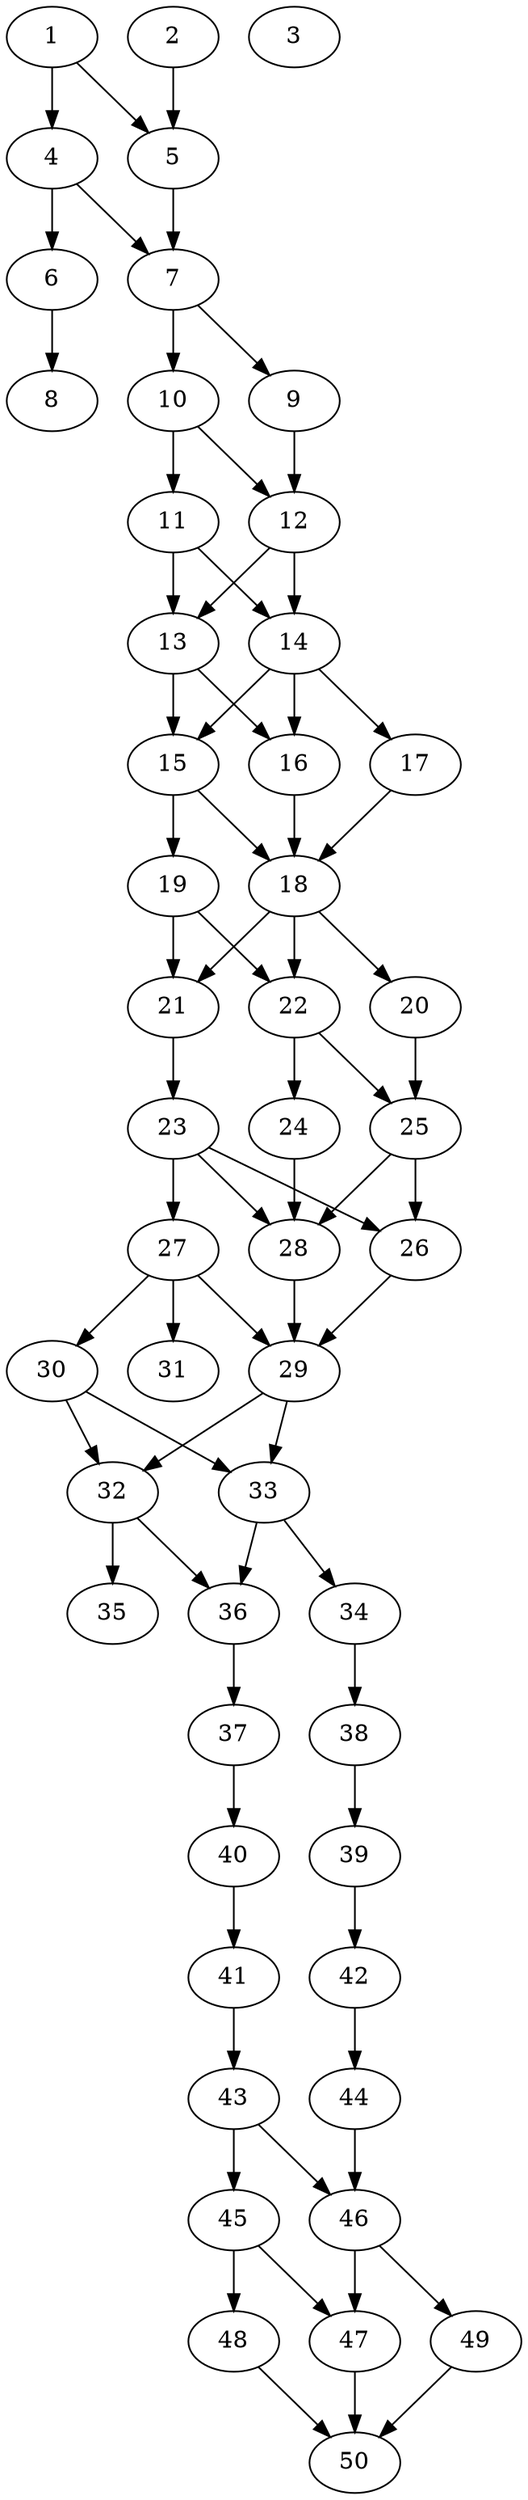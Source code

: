// DAG automatically generated by daggen at Thu Oct  3 14:07:57 2019
// ./daggen --dot -n 50 --ccr 0.3 --fat 0.3 --regular 0.7 --density 0.7 --mindata 5242880 --maxdata 52428800 
digraph G {
  1 [size="60456960", alpha="0.02", expect_size="18137088"] 
  1 -> 4 [size ="18137088"]
  1 -> 5 [size ="18137088"]
  2 [size="57596587", alpha="0.08", expect_size="17278976"] 
  2 -> 5 [size ="17278976"]
  3 [size="42939733", alpha="0.05", expect_size="12881920"] 
  4 [size="57186987", alpha="0.06", expect_size="17156096"] 
  4 -> 6 [size ="17156096"]
  4 -> 7 [size ="17156096"]
  5 [size="124770987", alpha="0.15", expect_size="37431296"] 
  5 -> 7 [size ="37431296"]
  6 [size="21060267", alpha="0.02", expect_size="6318080"] 
  6 -> 8 [size ="6318080"]
  7 [size="168847360", alpha="0.14", expect_size="50654208"] 
  7 -> 9 [size ="50654208"]
  7 -> 10 [size ="50654208"]
  8 [size="128218453", alpha="0.06", expect_size="38465536"] 
  9 [size="19906560", alpha="0.16", expect_size="5971968"] 
  9 -> 12 [size ="5971968"]
  10 [size="48168960", alpha="0.08", expect_size="14450688"] 
  10 -> 11 [size ="14450688"]
  10 -> 12 [size ="14450688"]
  11 [size="43557547", alpha="0.15", expect_size="13067264"] 
  11 -> 13 [size ="13067264"]
  11 -> 14 [size ="13067264"]
  12 [size="63214933", alpha="0.08", expect_size="18964480"] 
  12 -> 13 [size ="18964480"]
  12 -> 14 [size ="18964480"]
  13 [size="127453867", alpha="0.01", expect_size="38236160"] 
  13 -> 15 [size ="38236160"]
  13 -> 16 [size ="38236160"]
  14 [size="169502720", alpha="0.11", expect_size="50850816"] 
  14 -> 15 [size ="50850816"]
  14 -> 16 [size ="50850816"]
  14 -> 17 [size ="50850816"]
  15 [size="58490880", alpha="0.16", expect_size="17547264"] 
  15 -> 18 [size ="17547264"]
  15 -> 19 [size ="17547264"]
  16 [size="173400747", alpha="0.13", expect_size="52020224"] 
  16 -> 18 [size ="52020224"]
  17 [size="31269547", alpha="0.03", expect_size="9380864"] 
  17 -> 18 [size ="9380864"]
  18 [size="143056213", alpha="0.03", expect_size="42916864"] 
  18 -> 20 [size ="42916864"]
  18 -> 21 [size ="42916864"]
  18 -> 22 [size ="42916864"]
  19 [size="29917867", alpha="0.05", expect_size="8975360"] 
  19 -> 21 [size ="8975360"]
  19 -> 22 [size ="8975360"]
  20 [size="151995733", alpha="0.17", expect_size="45598720"] 
  20 -> 25 [size ="45598720"]
  21 [size="59357867", alpha="0.14", expect_size="17807360"] 
  21 -> 23 [size ="17807360"]
  22 [size="22999040", alpha="0.17", expect_size="6899712"] 
  22 -> 24 [size ="6899712"]
  22 -> 25 [size ="6899712"]
  23 [size="89282560", alpha="0.02", expect_size="26784768"] 
  23 -> 26 [size ="26784768"]
  23 -> 27 [size ="26784768"]
  23 -> 28 [size ="26784768"]
  24 [size="95784960", alpha="0.13", expect_size="28735488"] 
  24 -> 28 [size ="28735488"]
  25 [size="26350933", alpha="0.18", expect_size="7905280"] 
  25 -> 26 [size ="7905280"]
  25 -> 28 [size ="7905280"]
  26 [size="155170133", alpha="0.02", expect_size="46551040"] 
  26 -> 29 [size ="46551040"]
  27 [size="100205227", alpha="0.06", expect_size="30061568"] 
  27 -> 29 [size ="30061568"]
  27 -> 30 [size ="30061568"]
  27 -> 31 [size ="30061568"]
  28 [size="122982400", alpha="0.05", expect_size="36894720"] 
  28 -> 29 [size ="36894720"]
  29 [size="143042560", alpha="0.03", expect_size="42912768"] 
  29 -> 32 [size ="42912768"]
  29 -> 33 [size ="42912768"]
  30 [size="26350933", alpha="0.05", expect_size="7905280"] 
  30 -> 32 [size ="7905280"]
  30 -> 33 [size ="7905280"]
  31 [size="160320853", alpha="0.11", expect_size="48096256"] 
  32 [size="116070400", alpha="0.03", expect_size="34821120"] 
  32 -> 35 [size ="34821120"]
  32 -> 36 [size ="34821120"]
  33 [size="91009707", alpha="0.08", expect_size="27302912"] 
  33 -> 34 [size ="27302912"]
  33 -> 36 [size ="27302912"]
  34 [size="110605653", alpha="0.13", expect_size="33181696"] 
  34 -> 38 [size ="33181696"]
  35 [size="57282560", alpha="0.03", expect_size="17184768"] 
  36 [size="38335147", alpha="0.13", expect_size="11500544"] 
  36 -> 37 [size ="11500544"]
  37 [size="57347413", alpha="0.04", expect_size="17204224"] 
  37 -> 40 [size ="17204224"]
  38 [size="108404053", alpha="0.12", expect_size="32521216"] 
  38 -> 39 [size ="32521216"]
  39 [size="144967680", alpha="0.01", expect_size="43490304"] 
  39 -> 42 [size ="43490304"]
  40 [size="169468587", alpha="0.08", expect_size="50840576"] 
  40 -> 41 [size ="50840576"]
  41 [size="55309653", alpha="0.19", expect_size="16592896"] 
  41 -> 43 [size ="16592896"]
  42 [size="143155200", alpha="0.11", expect_size="42946560"] 
  42 -> 44 [size ="42946560"]
  43 [size="164164267", alpha="0.13", expect_size="49249280"] 
  43 -> 45 [size ="49249280"]
  43 -> 46 [size ="49249280"]
  44 [size="71038293", alpha="0.04", expect_size="21311488"] 
  44 -> 46 [size ="21311488"]
  45 [size="173086720", alpha="0.17", expect_size="51926016"] 
  45 -> 47 [size ="51926016"]
  45 -> 48 [size ="51926016"]
  46 [size="39461547", alpha="0.07", expect_size="11838464"] 
  46 -> 47 [size ="11838464"]
  46 -> 49 [size ="11838464"]
  47 [size="140666880", alpha="0.07", expect_size="42200064"] 
  47 -> 50 [size ="42200064"]
  48 [size="18636800", alpha="0.01", expect_size="5591040"] 
  48 -> 50 [size ="5591040"]
  49 [size="113524053", alpha="0.11", expect_size="34057216"] 
  49 -> 50 [size ="34057216"]
  50 [size="123204267", alpha="0.02", expect_size="36961280"] 
}
